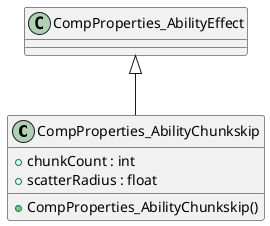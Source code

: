 @startuml
class CompProperties_AbilityChunkskip {
    + chunkCount : int
    + scatterRadius : float
    + CompProperties_AbilityChunkskip()
}
CompProperties_AbilityEffect <|-- CompProperties_AbilityChunkskip
@enduml
